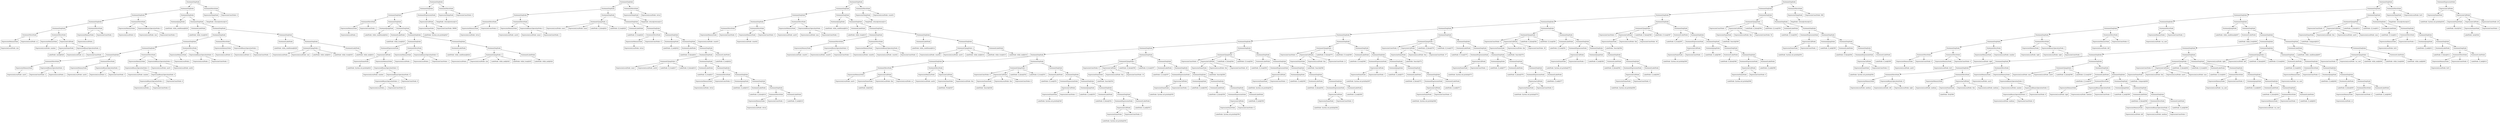 digraph BinarySearch {
"0x6030000c37c0" [label="StatementSeqNode" shape=box]
"0x6030000c3730" [label="StatementSeqNode" shape=box]
"0x6030000c3100" [label="StatementSeqNode" shape=box]
"0x6030000c3040" [label="StatementSeqNode" shape=box]
"0x6030000c2fe0" [label="StatementSeqNode" shape=box]
"0x6030000c2f50" [label="StatementMoveNode" shape=box]
"0x602000047bf0" [label="ExpressionMemoryNode" shape=box]
"0x6040000a2910" [label="ExpressionLocalNode: size" shape=box]
"0x602000047bf0" -> "0x6040000a2910"
"0x6030000c2f50" -> "0x602000047bf0"
"0x6040000a28d0" [label="ExpressionLocalNode: sz" shape=box]
"0x6030000c2f50" -> "0x6040000a28d0"
"0x6030000c2fe0" -> "0x6030000c2f50"
"0x6030000c2fb0" [label="StatementMoveNode" shape=box]
"0x602000047cf0" [label="ExpressionMemoryNode" shape=box]
"0x6040000a2a10" [label="ExpressionLocalNode: number" shape=box]
"0x602000047cf0" -> "0x6040000a2a10"
"0x6030000c2fb0" -> "0x602000047cf0"
"0x6040000a2990" [label="ExpressionCallNode" shape=box]
"0x602000047c30" [label="ExpressionNameNode" shape=box]
"0x6040000a2950" [label="LabelNode: new[]@628" shape=box]
"0x602000047c30" -> "0x6040000a2950"
"0x6040000a2990" -> "0x602000047c30"
"0x6030000c2f80" [label="ExpressionBinaryOperationNode: 2" shape=box]
"0x6040000a29d0" [label="ExpressionLocalNode: sz" shape=box]
"0x6030000c2f80" -> "0x6040000a29d0"
"0x602000047c70" [label="ExpressionConstNode: 1" shape=box]
"0x6030000c2f80" -> "0x602000047c70"
"0x6040000a2990" -> "0x6030000c2f80"
"0x6030000c2fb0" -> "0x6040000a2990"
"0x6030000c2fe0" -> "0x6030000c2fb0"
"0x6030000c3040" -> "0x6030000c2fe0"
"0x6030000c3010" [label="StatementMoveNode" shape=box]
"0x602000047db0" [label="ExpressionMemoryNode" shape=box]
"0x6040000a2a50" [label="ExpressionLocalNode: j" shape=box]
"0x602000047db0" -> "0x6040000a2a50"
"0x6030000c3010" -> "0x602000047db0"
"0x602000047d70" [label="ExpressionConstNode: 1" shape=box]
"0x6030000c3010" -> "0x602000047d70"
"0x6030000c3040" -> "0x6030000c3010"
"0x6030000c3100" -> "0x6030000c3040"
"0x6030000c30d0" [label="StatementMoveNode" shape=box]
"0x602000047e90" [label="ExpressionMemoryNode" shape=box]
"0x6040000a2ad0" [label="ExpressionLocalNode: k" shape=box]
"0x602000047e90" -> "0x6040000a2ad0"
"0x6030000c30d0" -> "0x602000047e90"
"0x6030000c30a0" [label="ExpressionBinaryOperationNode: 0" shape=box]
"0x6040000a2a90" [label="ExpressionLocalNode: size" shape=box]
"0x6030000c30a0" -> "0x6040000a2a90"
"0x602000047e50" [label="ExpressionConstNode: 1" shape=box]
"0x6030000c30a0" -> "0x602000047e50"
"0x6030000c30d0" -> "0x6030000c30a0"
"0x6030000c3100" -> "0x6030000c30d0"
"0x6030000c3730" -> "0x6030000c3100"
"0x6030000c3640" [label="StatementSeqNode" shape=box]
"0x6020000483f0" [label="StatementJumpNode" shape=box]
"0x6040000a2e90" [label="LabelNode: while_conditional@629" shape=box]
"0x6020000483f0" -> "0x6040000a2e90"
"0x6030000c3640" -> "0x6020000483f0"
"0x6030000c3670" [label="StatementSeqNode" shape=box]
"0x6020000483b0" [label="StatementLabelNode" shape=box]
"0x6040000a2fd0" [label="LabelNode: while_true@630" shape=box]
"0x6020000483b0" -> "0x6040000a2fd0"
"0x6030000c3670" -> "0x6020000483b0"
"0x6030000c36a0" [label="StatementSeqNode" shape=box]
"0x6030000c34f0" [label="StatementSeqNode" shape=box]
"0x6030000c3520" [label="StatementSeqNode" shape=box]
"0x6030000c3550" [label="StatementSeqNode" shape=box]
"0x6030000c3580" [label="StatementSeqNode" shape=box]
"0x6030000c31c0" [label="StatementMoveNode" shape=box]
"0x602000047fb0" [label="ExpressionMemoryNode" shape=box]
"0x6040000a2bd0" [label="ExpressionLocalNode: aux01" shape=box]
"0x602000047fb0" -> "0x6040000a2bd0"
"0x6030000c31c0" -> "0x602000047fb0"
"0x6030000c3190" [label="ExpressionBinaryOperationNode: 2" shape=box]
"0x602000047f50" [label="ExpressionConstNode: 2" shape=box]
"0x6030000c3190" -> "0x602000047f50"
"0x6040000a2b90" [label="ExpressionLocalNode: j" shape=box]
"0x6030000c3190" -> "0x6040000a2b90"
"0x6030000c31c0" -> "0x6030000c3190"
"0x6030000c3580" -> "0x6030000c31c0"
"0x6030000c3250" [label="StatementMoveNode" shape=box]
"0x602000048090" [label="ExpressionMemoryNode" shape=box]
"0x6040000a2c50" [label="ExpressionLocalNode: aux02" shape=box]
"0x602000048090" -> "0x6040000a2c50"
"0x6030000c3250" -> "0x602000048090"
"0x6030000c3220" [label="ExpressionBinaryOperationNode: 1" shape=box]
"0x6040000a2c10" [label="ExpressionLocalNode: k" shape=box]
"0x6030000c3220" -> "0x6040000a2c10"
"0x602000048050" [label="ExpressionConstNode: 3" shape=box]
"0x6030000c3220" -> "0x602000048050"
"0x6030000c3250" -> "0x6030000c3220"
"0x6030000c3580" -> "0x6030000c3250"
"0x6030000c3550" -> "0x6030000c3580"
"0x6030000c3370" [label="StatementMoveNode" shape=box]
"0x6020000481b0" [label="ExpressionMemoryNode" shape=box]
"0x6030000c3310" [label="ExpressionBinaryOperationNode: 0" shape=box]
"0x6040000a2d10" [label="ExpressionLocalNode: number" shape=box]
"0x6030000c3310" -> "0x6040000a2d10"
"0x6030000c32e0" [label="ExpressionBinaryOperationNode: 0" shape=box]
"0x6030000c32b0" [label="ExpressionBinaryOperationNode: 2" shape=box]
"0x6040000a2d50" [label="ExpressionLocalNode: j" shape=box]
"0x6030000c32b0" -> "0x6040000a2d50"
"0x602000048190" [label="ExpressionConstNode: 8" shape=box]
"0x6030000c32b0" -> "0x602000048190"
"0x6030000c32e0" -> "0x6030000c32b0"
"0x602000048170" [label="ExpressionConstNode: 8" shape=box]
"0x6030000c32e0" -> "0x602000048170"
"0x6030000c3310" -> "0x6030000c32e0"
"0x6020000481b0" -> "0x6030000c3310"
"0x6030000c3370" -> "0x6020000481b0"
"0x6030000c3340" [label="ExpressionBinaryOperationNode: 0" shape=box]
"0x6040000a2c90" [label="ExpressionLocalNode: aux01" shape=box]
"0x6030000c3340" -> "0x6040000a2c90"
"0x6040000a2cd0" [label="ExpressionLocalNode: aux02" shape=box]
"0x6030000c3340" -> "0x6040000a2cd0"
"0x6030000c3370" -> "0x6030000c3340"
"0x6030000c3550" -> "0x6030000c3370"
"0x6030000c3520" -> "0x6030000c3550"
"0x6030000c3430" [label="StatementMoveNode" shape=box]
"0x602000048270" [label="ExpressionMemoryNode" shape=box]
"0x6040000a2dd0" [label="ExpressionLocalNode: j" shape=box]
"0x602000048270" -> "0x6040000a2dd0"
"0x6030000c3430" -> "0x602000048270"
"0x6030000c3400" [label="ExpressionBinaryOperationNode: 0" shape=box]
"0x6040000a2d90" [label="ExpressionLocalNode: j" shape=box]
"0x6030000c3400" -> "0x6040000a2d90"
"0x602000048230" [label="ExpressionConstNode: 1" shape=box]
"0x6030000c3400" -> "0x602000048230"
"0x6030000c3430" -> "0x6030000c3400"
"0x6030000c3520" -> "0x6030000c3430"
"0x6030000c34f0" -> "0x6030000c3520"
"0x6030000c34c0" [label="StatementMoveNode" shape=box]
"0x602000048330" [label="ExpressionMemoryNode" shape=box]
"0x6040000a2e50" [label="ExpressionLocalNode: k" shape=box]
"0x602000048330" -> "0x6040000a2e50"
"0x6030000c34c0" -> "0x602000048330"
"0x6030000c3490" [label="ExpressionBinaryOperationNode: 1" shape=box]
"0x6040000a2e10" [label="ExpressionLocalNode: k" shape=box]
"0x6030000c3490" -> "0x6040000a2e10"
"0x6020000482f0" [label="ExpressionConstNode: 1" shape=box]
"0x6030000c3490" -> "0x6020000482f0"
"0x6030000c34c0" -> "0x6030000c3490"
"0x6030000c34f0" -> "0x6030000c34c0"
"0x6030000c36a0" -> "0x6030000c34f0"
"0x6030000c36d0" [label="StatementSeqNode" shape=box]
"0x602000048390" [label="StatementLabelNode" shape=box]
"0x6040000a2f90" [label="LabelNode: while_conditional@629" shape=box]
"0x602000048390" -> "0x6040000a2f90"
"0x6030000c36d0" -> "0x602000048390"
"0x6030000c3700" [label="StatementSeqNode" shape=box]
"0x6040000a3050" [label="StatementCJumpNode: 2" shape=box]
"0x6040000a2b10" [label="ExpressionLocalNode: j" shape=box]
"0x6040000a3050" -> "0x6040000a2b10"
"0x6040000a2b50" [label="ExpressionLocalNode: size" shape=box]
"0x6040000a3050" -> "0x6040000a2b50"
"0x6040000a2f50" [label="LabelNode: while_end@631" shape=box]
"0x6040000a3050" -> "0x6040000a2f50"
"0x6040000a2f10" [label="LabelNode: while_true@630" shape=box]
"0x6040000a3050" -> "0x6040000a2f10"
"0x6030000c3700" -> "0x6040000a3050"
"0x6020000483d0" [label="StatementLabelNode" shape=box]
"0x6040000a3010" [label="LabelNode: while_end@631" shape=box]
"0x6020000483d0" -> "0x6040000a3010"
"0x6030000c3700" -> "0x6020000483d0"
"0x6030000c36d0" -> "0x6030000c3700"
"0x6030000c36a0" -> "0x6030000c36d0"
"0x6030000c3670" -> "0x6030000c36a0"
"0x6030000c3640" -> "0x6030000c3670"
"0x6030000c3730" -> "0x6030000c3640"
"0x6030000c37c0" -> "0x6030000c3730"
"0x6030000c3790" [label="StatementMoveNode" shape=box]
"0x602000048490" [label="ExpressionTempNode" shape=box]
"0x6040000a3090" [label="TempNode: return@return@10" shape=box]
"0x602000048490" -> "0x6040000a3090"
"0x6030000c3790" -> "0x602000048490"
"0x602000048470" [label="ExpressionConstNode: 0" shape=box]
"0x6030000c3790" -> "0x602000048470"
"0x6030000c37c0" -> "0x6030000c3790"
"0x6030000c2f20" [label="StatementSeqNode" shape=box]
"0x6030000c2e90" [label="StatementSeqNode" shape=box]
"0x6030000c2e00" [label="StatementSeqNode" shape=box]
"0x6030000c2a70" [label="StatementMoveNode" shape=box]
"0x602000047690" [label="ExpressionMemoryNode" shape=box]
"0x6040000a2350" [label="ExpressionLocalNode: j" shape=box]
"0x602000047690" -> "0x6040000a2350"
"0x6030000c2a70" -> "0x602000047690"
"0x602000047650" [label="ExpressionConstNode: 1" shape=box]
"0x6030000c2a70" -> "0x602000047650"
"0x6030000c2e00" -> "0x6030000c2a70"
"0x6030000c2d10" [label="StatementSeqNode" shape=box]
"0x6020000479d0" [label="StatementJumpNode" shape=box]
"0x6040000a25d0" [label="LabelNode: while_conditional@624" shape=box]
"0x6020000479d0" -> "0x6040000a25d0"
"0x6030000c2d10" -> "0x6020000479d0"
"0x6030000c2d40" [label="StatementSeqNode" shape=box]
"0x602000047990" [label="StatementLabelNode" shape=box]
"0x6040000a2710" [label="LabelNode: while_true@625" shape=box]
"0x602000047990" -> "0x6040000a2710"
"0x6030000c2d40" -> "0x602000047990"
"0x6030000c2d70" [label="StatementSeqNode" shape=box]
"0x6030000c2c50" [label="StatementSeqNode" shape=box]
"0x602000047810" [label="StatementExpressionNode" shape=box]
"0x6040000a2510" [label="ExpressionCallNode" shape=box]
"0x6020000477d0" [label="ExpressionNameNode" shape=box]
"0x6040000a2490" [label="LabelNode: System.out.println@623" shape=box]
"0x6020000477d0" -> "0x6040000a2490"
"0x6040000a2510" -> "0x6020000477d0"
"0x6020000477b0" [label="ExpressionMemoryNode" shape=box]
"0x6030000c2b30" [label="ExpressionBinaryOperationNode: 0" shape=box]
"0x6040000a2410" [label="ExpressionLocalNode: number" shape=box]
"0x6030000c2b30" -> "0x6040000a2410"
"0x6030000c2b00" [label="ExpressionBinaryOperationNode: 0" shape=box]
"0x6030000c2ad0" [label="ExpressionBinaryOperationNode: 2" shape=box]
"0x6040000a2450" [label="ExpressionLocalNode: j" shape=box]
"0x6030000c2ad0" -> "0x6040000a2450"
"0x602000047770" [label="ExpressionConstNode: 8" shape=box]
"0x6030000c2ad0" -> "0x602000047770"
"0x6030000c2b00" -> "0x6030000c2ad0"
"0x602000047750" [label="ExpressionConstNode: 8" shape=box]
"0x6030000c2b00" -> "0x602000047750"
"0x6030000c2b30" -> "0x6030000c2b00"
"0x6020000477b0" -> "0x6030000c2b30"
"0x6040000a2510" -> "0x6020000477b0"
"0x602000047810" -> "0x6040000a2510"
"0x6030000c2c50" -> "0x602000047810"
"0x6030000c2c20" [label="StatementMoveNode" shape=box]
"0x6020000478f0" [label="ExpressionMemoryNode" shape=box]
"0x6040000a2590" [label="ExpressionLocalNode: j" shape=box]
"0x6020000478f0" -> "0x6040000a2590"
"0x6030000c2c20" -> "0x6020000478f0"
"0x6030000c2bf0" [label="ExpressionBinaryOperationNode: 0" shape=box]
"0x6040000a2550" [label="ExpressionLocalNode: j" shape=box]
"0x6030000c2bf0" -> "0x6040000a2550"
"0x6020000478b0" [label="ExpressionConstNode: 1" shape=box]
"0x6030000c2bf0" -> "0x6020000478b0"
"0x6030000c2c20" -> "0x6030000c2bf0"
"0x6030000c2c50" -> "0x6030000c2c20"
"0x6030000c2d70" -> "0x6030000c2c50"
"0x6030000c2da0" [label="StatementSeqNode" shape=box]
"0x602000047970" [label="StatementLabelNode" shape=box]
"0x6040000a26d0" [label="LabelNode: while_conditional@624" shape=box]
"0x602000047970" -> "0x6040000a26d0"
"0x6030000c2da0" -> "0x602000047970"
"0x6030000c2dd0" [label="StatementSeqNode" shape=box]
"0x6040000a2790" [label="StatementCJumpNode: 2" shape=box]
"0x6040000a2390" [label="ExpressionLocalNode: j" shape=box]
"0x6040000a2790" -> "0x6040000a2390"
"0x6040000a23d0" [label="ExpressionLocalNode: size" shape=box]
"0x6040000a2790" -> "0x6040000a23d0"
"0x6040000a2690" [label="LabelNode: while_end@626" shape=box]
"0x6040000a2790" -> "0x6040000a2690"
"0x6040000a2650" [label="LabelNode: while_true@625" shape=box]
"0x6040000a2790" -> "0x6040000a2650"
"0x6030000c2dd0" -> "0x6040000a2790"
"0x6020000479b0" [label="StatementLabelNode" shape=box]
"0x6040000a2750" [label="LabelNode: while_end@626" shape=box]
"0x6020000479b0" -> "0x6040000a2750"
"0x6030000c2dd0" -> "0x6020000479b0"
"0x6030000c2da0" -> "0x6030000c2dd0"
"0x6030000c2d70" -> "0x6030000c2da0"
"0x6030000c2d40" -> "0x6030000c2d70"
"0x6030000c2d10" -> "0x6030000c2d40"
"0x6030000c2e00" -> "0x6030000c2d10"
"0x6030000c2e90" -> "0x6030000c2e00"
"0x602000047ab0" [label="StatementExpressionNode" shape=box]
"0x6040000a2850" [label="ExpressionCallNode" shape=box]
"0x602000047a70" [label="ExpressionNameNode" shape=box]
"0x6040000a27d0" [label="LabelNode: System.out.println@627" shape=box]
"0x602000047a70" -> "0x6040000a27d0"
"0x6040000a2850" -> "0x602000047a70"
"0x602000047a50" [label="ExpressionConstNode: 99999" shape=box]
"0x6040000a2850" -> "0x602000047a50"
"0x602000047ab0" -> "0x6040000a2850"
"0x6030000c2e90" -> "0x602000047ab0"
"0x6030000c2f20" -> "0x6030000c2e90"
"0x6030000c2ef0" [label="StatementMoveNode" shape=box]
"0x602000047b50" [label="ExpressionTempNode" shape=box]
"0x6040000a2890" [label="TempNode: return@return@10" shape=box]
"0x602000047b50" -> "0x6040000a2890"
"0x6030000c2ef0" -> "0x602000047b50"
"0x602000047b30" [label="ExpressionConstNode: 0" shape=box]
"0x6030000c2ef0" -> "0x602000047b30"
"0x6030000c2f20" -> "0x6030000c2ef0"
"0x6030000c2a10" [label="StatementSeqNode" shape=box]
"0x6030000c2980" [label="StatementSeqNode" shape=box]
"0x6030000c25c0" [label="StatementSeqNode" shape=box]
"0x6030000c2500" [label="StatementMoveNode" shape=box]
"0x6020000470d0" [label="ExpressionMemoryNode" shape=box]
"0x6040000a1cd0" [label="ExpressionLocalNode: retval" shape=box]
"0x6020000470d0" -> "0x6040000a1cd0"
"0x6030000c2500" -> "0x6020000470d0"
"0x602000047090" [label="ExpressionConstNode: 0" shape=box]
"0x6030000c2500" -> "0x602000047090"
"0x6030000c25c0" -> "0x6030000c2500"
"0x6030000c2590" [label="StatementMoveNode" shape=box]
"0x602000047190" [label="ExpressionMemoryNode" shape=box]
"0x6040000a1d50" [label="ExpressionLocalNode: aux02" shape=box]
"0x602000047190" -> "0x6040000a1d50"
"0x6030000c2590" -> "0x602000047190"
"0x6030000c2560" [label="ExpressionBinaryOperationNode: 0" shape=box]
"0x6040000a1d10" [label="ExpressionLocalNode: num2" shape=box]
"0x6030000c2560" -> "0x6040000a1d10"
"0x602000047150" [label="ExpressionConstNode: 1" shape=box]
"0x6030000c2560" -> "0x602000047150"
"0x6030000c2590" -> "0x6030000c2560"
"0x6030000c25c0" -> "0x6030000c2590"
"0x6030000c2980" -> "0x6030000c25c0"
"0x6030000c2860" [label="StatementSeqNode" shape=box]
"0x6040000a2290" [label="StatementCJumpNode: 2" shape=box]
"0x6040000a1d90" [label="ExpressionLocalNode: num1" shape=box]
"0x6040000a2290" -> "0x6040000a1d90"
"0x6040000a1dd0" [label="ExpressionLocalNode: num2" shape=box]
"0x6040000a2290" -> "0x6040000a1dd0"
"0x6040000a2150" [label="LabelNode: if_false@621" shape=box]
"0x6040000a2290" -> "0x6040000a2150"
"0x6040000a2110" [label="LabelNode: if_true@620" shape=box]
"0x6040000a2290" -> "0x6040000a2110"
"0x6030000c2860" -> "0x6040000a2290"
"0x6030000c2890" [label="StatementSeqNode" shape=box]
"0x6020000474f0" [label="StatementLabelNode" shape=box]
"0x6040000a21d0" [label="LabelNode: if_true@620" shape=box]
"0x6020000474f0" -> "0x6040000a21d0"
"0x6030000c2890" -> "0x6020000474f0"
"0x6030000c28c0" [label="StatementSeqNode" shape=box]
"0x6030000c2620" [label="StatementMoveNode" shape=box]
"0x602000047290" [label="ExpressionMemoryNode" shape=box]
"0x6040000a1e10" [label="ExpressionLocalNode: retval" shape=box]
"0x602000047290" -> "0x6040000a1e10"
"0x6030000c2620" -> "0x602000047290"
"0x602000047250" [label="ExpressionConstNode: 0" shape=box]
"0x6030000c2620" -> "0x602000047250"
"0x6030000c28c0" -> "0x6030000c2620"
"0x6030000c28f0" [label="StatementSeqNode" shape=box]
"0x602000047550" [label="StatementJumpNode" shape=box]
"0x6040000a2190" [label="LabelNode: if_end@622" shape=box]
"0x602000047550" -> "0x6040000a2190"
"0x6030000c28f0" -> "0x602000047550"
"0x6030000c2920" [label="StatementSeqNode" shape=box]
"0x602000047510" [label="StatementLabelNode" shape=box]
"0x6040000a2210" [label="LabelNode: if_false@621" shape=box]
"0x602000047510" -> "0x6040000a2210"
"0x6030000c2920" -> "0x602000047510"
"0x6030000c2950" [label="StatementSeqNode" shape=box]
"0x6030000c2740" [label="StatementSeqNode" shape=box]
"0x6040000a20d0" [label="StatementCJumpNode: 2" shape=box]
"0x6040000a1e50" [label="ExpressionLocalNode: num1" shape=box]
"0x6040000a20d0" -> "0x6040000a1e50"
"0x6040000a1e90" [label="ExpressionLocalNode: aux02" shape=box]
"0x6040000a20d0" -> "0x6040000a1e90"
"0x6040000a1f50" [label="LabelNode: if_true@617" shape=box]
"0x6040000a20d0" -> "0x6040000a1f50"
"0x6040000a1f90" [label="LabelNode: if_false@618" shape=box]
"0x6040000a20d0" -> "0x6040000a1f90"
"0x6030000c2740" -> "0x6040000a20d0"
"0x6030000c2770" [label="StatementSeqNode" shape=box]
"0x602000047450" [label="StatementLabelNode" shape=box]
"0x6040000a2010" [label="LabelNode: if_true@617" shape=box]
"0x602000047450" -> "0x6040000a2010"
"0x6030000c2770" -> "0x602000047450"
"0x6030000c27a0" [label="StatementSeqNode" shape=box]
"0x6030000c26e0" [label="StatementMoveNode" shape=box]
"0x602000047370" [label="ExpressionMemoryNode" shape=box]
"0x6040000a1ed0" [label="ExpressionLocalNode: retval" shape=box]
"0x602000047370" -> "0x6040000a1ed0"
"0x6030000c26e0" -> "0x602000047370"
"0x602000047330" [label="ExpressionConstNode: 0" shape=box]
"0x6030000c26e0" -> "0x602000047330"
"0x6030000c27a0" -> "0x6030000c26e0"
"0x6030000c27d0" [label="StatementSeqNode" shape=box]
"0x6020000474b0" [label="StatementJumpNode" shape=box]
"0x6040000a1fd0" [label="LabelNode: if_end@619" shape=box]
"0x6020000474b0" -> "0x6040000a1fd0"
"0x6030000c27d0" -> "0x6020000474b0"
"0x6030000c2800" [label="StatementSeqNode" shape=box]
"0x602000047470" [label="StatementLabelNode" shape=box]
"0x6040000a2050" [label="LabelNode: if_false@618" shape=box]
"0x602000047470" -> "0x6040000a2050"
"0x6030000c2800" -> "0x602000047470"
"0x6030000c2830" [label="StatementSeqNode" shape=box]
"0x6030000c2710" [label="StatementMoveNode" shape=box]
"0x602000047410" [label="ExpressionMemoryNode" shape=box]
"0x6040000a1f10" [label="ExpressionLocalNode: retval" shape=box]
"0x602000047410" -> "0x6040000a1f10"
"0x6030000c2710" -> "0x602000047410"
"0x6020000473d0" [label="ExpressionConstNode: 1" shape=box]
"0x6030000c2710" -> "0x6020000473d0"
"0x6030000c2830" -> "0x6030000c2710"
"0x602000047490" [label="StatementLabelNode" shape=box]
"0x6040000a2090" [label="LabelNode: if_end@619" shape=box]
"0x602000047490" -> "0x6040000a2090"
"0x6030000c2830" -> "0x602000047490"
"0x6030000c2800" -> "0x6030000c2830"
"0x6030000c27d0" -> "0x6030000c2800"
"0x6030000c27a0" -> "0x6030000c27d0"
"0x6030000c2770" -> "0x6030000c27a0"
"0x6030000c2740" -> "0x6030000c2770"
"0x6030000c2950" -> "0x6030000c2740"
"0x602000047530" [label="StatementLabelNode" shape=box]
"0x6040000a2250" [label="LabelNode: if_end@622" shape=box]
"0x602000047530" -> "0x6040000a2250"
"0x6030000c2950" -> "0x602000047530"
"0x6030000c2920" -> "0x6030000c2950"
"0x6030000c28f0" -> "0x6030000c2920"
"0x6030000c28c0" -> "0x6030000c28f0"
"0x6030000c2890" -> "0x6030000c28c0"
"0x6030000c2860" -> "0x6030000c2890"
"0x6030000c2980" -> "0x6030000c2860"
"0x6030000c2a10" -> "0x6030000c2980"
"0x6030000c29e0" [label="StatementMoveNode" shape=box]
"0x6020000475d0" [label="ExpressionTempNode" shape=box]
"0x6040000a2310" [label="TempNode: return@return@10" shape=box]
"0x6020000475d0" -> "0x6040000a2310"
"0x6030000c29e0" -> "0x6020000475d0"
"0x6040000a22d0" [label="ExpressionLocalNode: retval" shape=box]
"0x6030000c29e0" -> "0x6040000a22d0"
"0x6030000c2a10" -> "0x6030000c29e0"
"0x6030000c24a0" [label="StatementSeqNode" shape=box]
"0x6030000c2410" [label="StatementSeqNode" shape=box]
"0x6030000c20e0" [label="StatementSeqNode" shape=box]
"0x6030000c2020" [label="StatementSeqNode" shape=box]
"0x6030000c1fc0" [label="StatementMoveNode" shape=box]
"0x602000046b30" [label="ExpressionMemoryNode" shape=box]
"0x6040000a17d0" [label="ExpressionLocalNode: count01" shape=box]
"0x602000046b30" -> "0x6040000a17d0"
"0x6030000c1fc0" -> "0x602000046b30"
"0x602000046af0" [label="ExpressionConstNode: 0" shape=box]
"0x6030000c1fc0" -> "0x602000046af0"
"0x6030000c2020" -> "0x6030000c1fc0"
"0x6030000c1ff0" [label="StatementMoveNode" shape=box]
"0x602000046bd0" [label="ExpressionMemoryNode" shape=box]
"0x6040000a1810" [label="ExpressionLocalNode: count02" shape=box]
"0x602000046bd0" -> "0x6040000a1810"
"0x6030000c1ff0" -> "0x602000046bd0"
"0x602000046b90" [label="ExpressionConstNode: 0" shape=box]
"0x6030000c1ff0" -> "0x602000046b90"
"0x6030000c2020" -> "0x6030000c1ff0"
"0x6030000c20e0" -> "0x6030000c2020"
"0x6030000c20b0" [label="StatementMoveNode" shape=box]
"0x602000046cb0" [label="ExpressionMemoryNode" shape=box]
"0x6040000a1890" [label="ExpressionLocalNode: aux03" shape=box]
"0x602000046cb0" -> "0x6040000a1890"
"0x6030000c20b0" -> "0x602000046cb0"
"0x6030000c2080" [label="ExpressionBinaryOperationNode: 1" shape=box]
"0x6040000a1850" [label="ExpressionLocalNode: num" shape=box]
"0x6030000c2080" -> "0x6040000a1850"
"0x602000046c70" [label="ExpressionConstNode: 1" shape=box]
"0x6030000c2080" -> "0x602000046c70"
"0x6030000c20b0" -> "0x6030000c2080"
"0x6030000c20e0" -> "0x6030000c20b0"
"0x6030000c2410" -> "0x6030000c20e0"
"0x6030000c2320" [label="StatementSeqNode" shape=box]
"0x602000046f90" [label="StatementJumpNode" shape=box]
"0x6040000a1a50" [label="LabelNode: while_conditional@614" shape=box]
"0x602000046f90" -> "0x6040000a1a50"
"0x6030000c2320" -> "0x602000046f90"
"0x6030000c2350" [label="StatementSeqNode" shape=box]
"0x602000046f50" [label="StatementLabelNode" shape=box]
"0x6040000a1b90" [label="LabelNode: while_true@615" shape=box]
"0x602000046f50" -> "0x6040000a1b90"
"0x6030000c2350" -> "0x602000046f50"
"0x6030000c2380" [label="StatementSeqNode" shape=box]
"0x6030000c2260" [label="StatementSeqNode" shape=box]
"0x6030000c21a0" [label="StatementMoveNode" shape=box]
"0x602000046dd0" [label="ExpressionMemoryNode" shape=box]
"0x6040000a1990" [label="ExpressionLocalNode: count01" shape=box]
"0x602000046dd0" -> "0x6040000a1990"
"0x6030000c21a0" -> "0x602000046dd0"
"0x6030000c2170" [label="ExpressionBinaryOperationNode: 0" shape=box]
"0x6040000a1950" [label="ExpressionLocalNode: count01" shape=box]
"0x6030000c2170" -> "0x6040000a1950"
"0x602000046d90" [label="ExpressionConstNode: 1" shape=box]
"0x6030000c2170" -> "0x602000046d90"
"0x6030000c21a0" -> "0x6030000c2170"
"0x6030000c2260" -> "0x6030000c21a0"
"0x6030000c2230" [label="StatementMoveNode" shape=box]
"0x602000046eb0" [label="ExpressionMemoryNode" shape=box]
"0x6040000a1a10" [label="ExpressionLocalNode: count02" shape=box]
"0x602000046eb0" -> "0x6040000a1a10"
"0x6030000c2230" -> "0x602000046eb0"
"0x6030000c2200" [label="ExpressionBinaryOperationNode: 0" shape=box]
"0x6040000a19d0" [label="ExpressionLocalNode: count02" shape=box]
"0x6030000c2200" -> "0x6040000a19d0"
"0x602000046e70" [label="ExpressionConstNode: 2" shape=box]
"0x6030000c2200" -> "0x602000046e70"
"0x6030000c2230" -> "0x6030000c2200"
"0x6030000c2260" -> "0x6030000c2230"
"0x6030000c2380" -> "0x6030000c2260"
"0x6030000c23b0" [label="StatementSeqNode" shape=box]
"0x602000046f30" [label="StatementLabelNode" shape=box]
"0x6040000a1b50" [label="LabelNode: while_conditional@614" shape=box]
"0x602000046f30" -> "0x6040000a1b50"
"0x6030000c23b0" -> "0x602000046f30"
"0x6030000c23e0" [label="StatementSeqNode" shape=box]
"0x6040000a1c10" [label="StatementCJumpNode: 2" shape=box]
"0x6040000a18d0" [label="ExpressionLocalNode: count02" shape=box]
"0x6040000a1c10" -> "0x6040000a18d0"
"0x6040000a1910" [label="ExpressionLocalNode: aux03" shape=box]
"0x6040000a1c10" -> "0x6040000a1910"
"0x6040000a1b10" [label="LabelNode: while_end@616" shape=box]
"0x6040000a1c10" -> "0x6040000a1b10"
"0x6040000a1ad0" [label="LabelNode: while_true@615" shape=box]
"0x6040000a1c10" -> "0x6040000a1ad0"
"0x6030000c23e0" -> "0x6040000a1c10"
"0x602000046f70" [label="StatementLabelNode" shape=box]
"0x6040000a1bd0" [label="LabelNode: while_end@616" shape=box]
"0x602000046f70" -> "0x6040000a1bd0"
"0x6030000c23e0" -> "0x602000046f70"
"0x6030000c23b0" -> "0x6030000c23e0"
"0x6030000c2380" -> "0x6030000c23b0"
"0x6030000c2350" -> "0x6030000c2380"
"0x6030000c2320" -> "0x6030000c2350"
"0x6030000c2410" -> "0x6030000c2320"
"0x6030000c24a0" -> "0x6030000c2410"
"0x6030000c2470" [label="StatementMoveNode" shape=box]
"0x602000047010" [label="ExpressionTempNode" shape=box]
"0x6040000a1c90" [label="TempNode: return@return@10" shape=box]
"0x602000047010" -> "0x6040000a1c90"
"0x6030000c2470" -> "0x602000047010"
"0x6040000a1c50" [label="ExpressionLocalNode: count01" shape=box]
"0x6030000c2470" -> "0x6040000a1c50"
"0x6030000c24a0" -> "0x6030000c2470"
"0x6030000c0fd0" [label="StatementSeqNode" shape=box]
"0x6030000c0f40" [label="StatementSeqNode" shape=box]
"0x6030000c0d30" [label="StatementSeqNode" shape=box]
"0x6030000c0b20" [label="StatementSeqNode" shape=box]
"0x6030000c0910" [label="StatementSeqNode" shape=box]
"0x6030000c0700" [label="StatementSeqNode" shape=box]
"0x6030000c04f0" [label="StatementSeqNode" shape=box]
"0x6030000c02e0" [label="StatementSeqNode" shape=box]
"0x6030000c00d0" [label="StatementSeqNode" shape=box]
"0x60300009feb0" [label="StatementSeqNode" shape=box]
"0x60300009fe50" [label="StatementMoveNode" shape=box]
"0x602000043b70" [label="ExpressionMemoryNode" shape=box]
"0x60400009e1d0" [label="ExpressionLocalNode: aux01" shape=box]
"0x602000043b70" -> "0x60400009e1d0"
"0x60300009fe50" -> "0x602000043b70"
"0x60400009e110" [label="ExpressionCallNode" shape=box]
"0x602000043a90" [label="ExpressionNameNode" shape=box]
"0x60400009e0d0" [label="LabelNode: Init@546" shape=box]
"0x602000043a90" -> "0x60400009e0d0"
"0x60400009e110" -> "0x602000043a90"
"0x60400009e150" [label="ExpressionLocalNode: this" shape=box]
"0x60400009e110" -> "0x60400009e150"
"0x60400009e190" [label="ExpressionLocalNode: sz" shape=box]
"0x60400009e110" -> "0x60400009e190"
"0x60300009fe50" -> "0x60400009e110"
"0x60300009feb0" -> "0x60300009fe50"
"0x60300009fe80" [label="StatementMoveNode" shape=box]
"0x602000043c50" [label="ExpressionMemoryNode" shape=box]
"0x60400009e2d0" [label="ExpressionLocalNode: aux02" shape=box]
"0x602000043c50" -> "0x60400009e2d0"
"0x60300009fe80" -> "0x602000043c50"
"0x60400009e250" [label="ExpressionCallNode" shape=box]
"0x602000043bb0" [label="ExpressionNameNode" shape=box]
"0x60400009e210" [label="LabelNode: Print@547" shape=box]
"0x602000043bb0" -> "0x60400009e210"
"0x60400009e250" -> "0x602000043bb0"
"0x60400009e290" [label="ExpressionLocalNode: this" shape=box]
"0x60400009e250" -> "0x60400009e290"
"0x60300009fe80" -> "0x60400009e250"
"0x60300009feb0" -> "0x60300009fe80"
"0x6030000c00d0" -> "0x60300009feb0"
"0x60300009ffa0" [label="StatementSeqNode" shape=box]
"0x60400009e6d0" [label="StatementCJumpNode: 1" shape=box]
"0x602000043f90" [label="ExpressionConstNode: 0" shape=box]
"0x60400009e6d0" -> "0x602000043f90"
"0x60400009e350" [label="ExpressionCallNode" shape=box]
"0x602000043cb0" [label="ExpressionNameNode" shape=box]
"0x60400009e310" [label="LabelNode: Search@548" shape=box]
"0x602000043cb0" -> "0x60400009e310"
"0x60400009e350" -> "0x602000043cb0"
"0x60400009e390" [label="ExpressionLocalNode: this" shape=box]
"0x60400009e350" -> "0x60400009e390"
"0x602000043d30" [label="ExpressionConstNode: 8" shape=box]
"0x60400009e350" -> "0x602000043d30"
"0x60400009e6d0" -> "0x60400009e350"
"0x60400009e590" [label="LabelNode: if_false@552" shape=box]
"0x60400009e6d0" -> "0x60400009e590"
"0x60400009e550" [label="LabelNode: if_true@551" shape=box]
"0x60400009e6d0" -> "0x60400009e550"
"0x60300009ffa0" -> "0x60400009e6d0"
"0x60300009ffd0" [label="StatementSeqNode" shape=box]
"0x602000043f10" [label="StatementLabelNode" shape=box]
"0x60400009e610" [label="LabelNode: if_true@551" shape=box]
"0x602000043f10" -> "0x60400009e610"
"0x60300009ffd0" -> "0x602000043f10"
"0x6030000c0010" [label="StatementSeqNode" shape=box]
"0x602000043e10" [label="StatementExpressionNode" shape=box]
"0x60400009e450" [label="ExpressionCallNode" shape=box]
"0x602000043dd0" [label="ExpressionNameNode" shape=box]
"0x60400009e3d0" [label="LabelNode: System.out.println@549" shape=box]
"0x602000043dd0" -> "0x60400009e3d0"
"0x60400009e450" -> "0x602000043dd0"
"0x602000043db0" [label="ExpressionConstNode: 1" shape=box]
"0x60400009e450" -> "0x602000043db0"
"0x602000043e10" -> "0x60400009e450"
"0x6030000c0010" -> "0x602000043e10"
"0x6030000c0040" [label="StatementSeqNode" shape=box]
"0x602000043f70" [label="StatementJumpNode" shape=box]
"0x60400009e5d0" [label="LabelNode: if_end@553" shape=box]
"0x602000043f70" -> "0x60400009e5d0"
"0x6030000c0040" -> "0x602000043f70"
"0x6030000c0070" [label="StatementSeqNode" shape=box]
"0x602000043f30" [label="StatementLabelNode" shape=box]
"0x60400009e650" [label="LabelNode: if_false@552" shape=box]
"0x602000043f30" -> "0x60400009e650"
"0x6030000c0070" -> "0x602000043f30"
"0x6030000c00a0" [label="StatementSeqNode" shape=box]
"0x602000043ed0" [label="StatementExpressionNode" shape=box]
"0x60400009e510" [label="ExpressionCallNode" shape=box]
"0x602000043e90" [label="ExpressionNameNode" shape=box]
"0x60400009e490" [label="LabelNode: System.out.println@550" shape=box]
"0x602000043e90" -> "0x60400009e490"
"0x60400009e510" -> "0x602000043e90"
"0x602000043e70" [label="ExpressionConstNode: 0" shape=box]
"0x60400009e510" -> "0x602000043e70"
"0x602000043ed0" -> "0x60400009e510"
"0x6030000c00a0" -> "0x602000043ed0"
"0x602000043f50" [label="StatementLabelNode" shape=box]
"0x60400009e690" [label="LabelNode: if_end@553" shape=box]
"0x602000043f50" -> "0x60400009e690"
"0x6030000c00a0" -> "0x602000043f50"
"0x6030000c0070" -> "0x6030000c00a0"
"0x6030000c0040" -> "0x6030000c0070"
"0x6030000c0010" -> "0x6030000c0040"
"0x60300009ffd0" -> "0x6030000c0010"
"0x60300009ffa0" -> "0x60300009ffd0"
"0x6030000c00d0" -> "0x60300009ffa0"
"0x6030000c02e0" -> "0x6030000c00d0"
"0x6030000c01c0" [label="StatementSeqNode" shape=box]
"0x60400009ead0" [label="StatementCJumpNode: 1" shape=box]
"0x6020000442d0" [label="ExpressionConstNode: 0" shape=box]
"0x60400009ead0" -> "0x6020000442d0"
"0x60400009e750" [label="ExpressionCallNode" shape=box]
"0x602000043ff0" [label="ExpressionNameNode" shape=box]
"0x60400009e710" [label="LabelNode: Search@554" shape=box]
"0x602000043ff0" -> "0x60400009e710"
"0x60400009e750" -> "0x602000043ff0"
"0x60400009e790" [label="ExpressionLocalNode: this" shape=box]
"0x60400009e750" -> "0x60400009e790"
"0x602000044070" [label="ExpressionConstNode: 19" shape=box]
"0x60400009e750" -> "0x602000044070"
"0x60400009ead0" -> "0x60400009e750"
"0x60400009e990" [label="LabelNode: if_false@558" shape=box]
"0x60400009ead0" -> "0x60400009e990"
"0x60400009e950" [label="LabelNode: if_true@557" shape=box]
"0x60400009ead0" -> "0x60400009e950"
"0x6030000c01c0" -> "0x60400009ead0"
"0x6030000c01f0" [label="StatementSeqNode" shape=box]
"0x602000044250" [label="StatementLabelNode" shape=box]
"0x60400009ea10" [label="LabelNode: if_true@557" shape=box]
"0x602000044250" -> "0x60400009ea10"
"0x6030000c01f0" -> "0x602000044250"
"0x6030000c0220" [label="StatementSeqNode" shape=box]
"0x602000044150" [label="StatementExpressionNode" shape=box]
"0x60400009e850" [label="ExpressionCallNode" shape=box]
"0x602000044110" [label="ExpressionNameNode" shape=box]
"0x60400009e7d0" [label="LabelNode: System.out.println@555" shape=box]
"0x602000044110" -> "0x60400009e7d0"
"0x60400009e850" -> "0x602000044110"
"0x6020000440f0" [label="ExpressionConstNode: 1" shape=box]
"0x60400009e850" -> "0x6020000440f0"
"0x602000044150" -> "0x60400009e850"
"0x6030000c0220" -> "0x602000044150"
"0x6030000c0250" [label="StatementSeqNode" shape=box]
"0x6020000442b0" [label="StatementJumpNode" shape=box]
"0x60400009e9d0" [label="LabelNode: if_end@559" shape=box]
"0x6020000442b0" -> "0x60400009e9d0"
"0x6030000c0250" -> "0x6020000442b0"
"0x6030000c0280" [label="StatementSeqNode" shape=box]
"0x602000044270" [label="StatementLabelNode" shape=box]
"0x60400009ea50" [label="LabelNode: if_false@558" shape=box]
"0x602000044270" -> "0x60400009ea50"
"0x6030000c0280" -> "0x602000044270"
"0x6030000c02b0" [label="StatementSeqNode" shape=box]
"0x602000044210" [label="StatementExpressionNode" shape=box]
"0x60400009e910" [label="ExpressionCallNode" shape=box]
"0x6020000441d0" [label="ExpressionNameNode" shape=box]
"0x60400009e890" [label="LabelNode: System.out.println@556" shape=box]
"0x6020000441d0" -> "0x60400009e890"
"0x60400009e910" -> "0x6020000441d0"
"0x6020000441b0" [label="ExpressionConstNode: 0" shape=box]
"0x60400009e910" -> "0x6020000441b0"
"0x602000044210" -> "0x60400009e910"
"0x6030000c02b0" -> "0x602000044210"
"0x602000044290" [label="StatementLabelNode" shape=box]
"0x60400009ea90" [label="LabelNode: if_end@559" shape=box]
"0x602000044290" -> "0x60400009ea90"
"0x6030000c02b0" -> "0x602000044290"
"0x6030000c0280" -> "0x6030000c02b0"
"0x6030000c0250" -> "0x6030000c0280"
"0x6030000c0220" -> "0x6030000c0250"
"0x6030000c01f0" -> "0x6030000c0220"
"0x6030000c01c0" -> "0x6030000c01f0"
"0x6030000c02e0" -> "0x6030000c01c0"
"0x6030000c04f0" -> "0x6030000c02e0"
"0x6030000c03d0" [label="StatementSeqNode" shape=box]
"0x60400009eed0" [label="StatementCJumpNode: 1" shape=box]
"0x602000044610" [label="ExpressionConstNode: 0" shape=box]
"0x60400009eed0" -> "0x602000044610"
"0x60400009eb50" [label="ExpressionCallNode" shape=box]
"0x602000044330" [label="ExpressionNameNode" shape=box]
"0x60400009eb10" [label="LabelNode: Search@560" shape=box]
"0x602000044330" -> "0x60400009eb10"
"0x60400009eb50" -> "0x602000044330"
"0x60400009eb90" [label="ExpressionLocalNode: this" shape=box]
"0x60400009eb50" -> "0x60400009eb90"
"0x6020000443b0" [label="ExpressionConstNode: 20" shape=box]
"0x60400009eb50" -> "0x6020000443b0"
"0x60400009eed0" -> "0x60400009eb50"
"0x60400009ed90" [label="LabelNode: if_false@564" shape=box]
"0x60400009eed0" -> "0x60400009ed90"
"0x60400009ed50" [label="LabelNode: if_true@563" shape=box]
"0x60400009eed0" -> "0x60400009ed50"
"0x6030000c03d0" -> "0x60400009eed0"
"0x6030000c0400" [label="StatementSeqNode" shape=box]
"0x602000044590" [label="StatementLabelNode" shape=box]
"0x60400009ee10" [label="LabelNode: if_true@563" shape=box]
"0x602000044590" -> "0x60400009ee10"
"0x6030000c0400" -> "0x602000044590"
"0x6030000c0430" [label="StatementSeqNode" shape=box]
"0x602000044490" [label="StatementExpressionNode" shape=box]
"0x60400009ec50" [label="ExpressionCallNode" shape=box]
"0x602000044450" [label="ExpressionNameNode" shape=box]
"0x60400009ebd0" [label="LabelNode: System.out.println@561" shape=box]
"0x602000044450" -> "0x60400009ebd0"
"0x60400009ec50" -> "0x602000044450"
"0x602000044430" [label="ExpressionConstNode: 1" shape=box]
"0x60400009ec50" -> "0x602000044430"
"0x602000044490" -> "0x60400009ec50"
"0x6030000c0430" -> "0x602000044490"
"0x6030000c0460" [label="StatementSeqNode" shape=box]
"0x6020000445f0" [label="StatementJumpNode" shape=box]
"0x60400009edd0" [label="LabelNode: if_end@565" shape=box]
"0x6020000445f0" -> "0x60400009edd0"
"0x6030000c0460" -> "0x6020000445f0"
"0x6030000c0490" [label="StatementSeqNode" shape=box]
"0x6020000445b0" [label="StatementLabelNode" shape=box]
"0x60400009ee50" [label="LabelNode: if_false@564" shape=box]
"0x6020000445b0" -> "0x60400009ee50"
"0x6030000c0490" -> "0x6020000445b0"
"0x6030000c04c0" [label="StatementSeqNode" shape=box]
"0x602000044550" [label="StatementExpressionNode" shape=box]
"0x60400009ed10" [label="ExpressionCallNode" shape=box]
"0x602000044510" [label="ExpressionNameNode" shape=box]
"0x60400009ec90" [label="LabelNode: System.out.println@562" shape=box]
"0x602000044510" -> "0x60400009ec90"
"0x60400009ed10" -> "0x602000044510"
"0x6020000444f0" [label="ExpressionConstNode: 0" shape=box]
"0x60400009ed10" -> "0x6020000444f0"
"0x602000044550" -> "0x60400009ed10"
"0x6030000c04c0" -> "0x602000044550"
"0x6020000445d0" [label="StatementLabelNode" shape=box]
"0x60400009ee90" [label="LabelNode: if_end@565" shape=box]
"0x6020000445d0" -> "0x60400009ee90"
"0x6030000c04c0" -> "0x6020000445d0"
"0x6030000c0490" -> "0x6030000c04c0"
"0x6030000c0460" -> "0x6030000c0490"
"0x6030000c0430" -> "0x6030000c0460"
"0x6030000c0400" -> "0x6030000c0430"
"0x6030000c03d0" -> "0x6030000c0400"
"0x6030000c04f0" -> "0x6030000c03d0"
"0x6030000c0700" -> "0x6030000c04f0"
"0x6030000c05e0" [label="StatementSeqNode" shape=box]
"0x60400009f2d0" [label="StatementCJumpNode: 1" shape=box]
"0x602000044950" [label="ExpressionConstNode: 0" shape=box]
"0x60400009f2d0" -> "0x602000044950"
"0x60400009ef50" [label="ExpressionCallNode" shape=box]
"0x602000044670" [label="ExpressionNameNode" shape=box]
"0x60400009ef10" [label="LabelNode: Search@566" shape=box]
"0x602000044670" -> "0x60400009ef10"
"0x60400009ef50" -> "0x602000044670"
"0x60400009ef90" [label="ExpressionLocalNode: this" shape=box]
"0x60400009ef50" -> "0x60400009ef90"
"0x6020000446f0" [label="ExpressionConstNode: 21" shape=box]
"0x60400009ef50" -> "0x6020000446f0"
"0x60400009f2d0" -> "0x60400009ef50"
"0x60400009f190" [label="LabelNode: if_false@570" shape=box]
"0x60400009f2d0" -> "0x60400009f190"
"0x60400009f150" [label="LabelNode: if_true@569" shape=box]
"0x60400009f2d0" -> "0x60400009f150"
"0x6030000c05e0" -> "0x60400009f2d0"
"0x6030000c0610" [label="StatementSeqNode" shape=box]
"0x6020000448d0" [label="StatementLabelNode" shape=box]
"0x60400009f210" [label="LabelNode: if_true@569" shape=box]
"0x6020000448d0" -> "0x60400009f210"
"0x6030000c0610" -> "0x6020000448d0"
"0x6030000c0640" [label="StatementSeqNode" shape=box]
"0x6020000447d0" [label="StatementExpressionNode" shape=box]
"0x60400009f050" [label="ExpressionCallNode" shape=box]
"0x602000044790" [label="ExpressionNameNode" shape=box]
"0x60400009efd0" [label="LabelNode: System.out.println@567" shape=box]
"0x602000044790" -> "0x60400009efd0"
"0x60400009f050" -> "0x602000044790"
"0x602000044770" [label="ExpressionConstNode: 1" shape=box]
"0x60400009f050" -> "0x602000044770"
"0x6020000447d0" -> "0x60400009f050"
"0x6030000c0640" -> "0x6020000447d0"
"0x6030000c0670" [label="StatementSeqNode" shape=box]
"0x602000044930" [label="StatementJumpNode" shape=box]
"0x60400009f1d0" [label="LabelNode: if_end@571" shape=box]
"0x602000044930" -> "0x60400009f1d0"
"0x6030000c0670" -> "0x602000044930"
"0x6030000c06a0" [label="StatementSeqNode" shape=box]
"0x6020000448f0" [label="StatementLabelNode" shape=box]
"0x60400009f250" [label="LabelNode: if_false@570" shape=box]
"0x6020000448f0" -> "0x60400009f250"
"0x6030000c06a0" -> "0x6020000448f0"
"0x6030000c06d0" [label="StatementSeqNode" shape=box]
"0x602000044890" [label="StatementExpressionNode" shape=box]
"0x60400009f110" [label="ExpressionCallNode" shape=box]
"0x602000044850" [label="ExpressionNameNode" shape=box]
"0x60400009f090" [label="LabelNode: System.out.println@568" shape=box]
"0x602000044850" -> "0x60400009f090"
"0x60400009f110" -> "0x602000044850"
"0x602000044830" [label="ExpressionConstNode: 0" shape=box]
"0x60400009f110" -> "0x602000044830"
"0x602000044890" -> "0x60400009f110"
"0x6030000c06d0" -> "0x602000044890"
"0x602000044910" [label="StatementLabelNode" shape=box]
"0x60400009f290" [label="LabelNode: if_end@571" shape=box]
"0x602000044910" -> "0x60400009f290"
"0x6030000c06d0" -> "0x602000044910"
"0x6030000c06a0" -> "0x6030000c06d0"
"0x6030000c0670" -> "0x6030000c06a0"
"0x6030000c0640" -> "0x6030000c0670"
"0x6030000c0610" -> "0x6030000c0640"
"0x6030000c05e0" -> "0x6030000c0610"
"0x6030000c0700" -> "0x6030000c05e0"
"0x6030000c0910" -> "0x6030000c0700"
"0x6030000c07f0" [label="StatementSeqNode" shape=box]
"0x60400009f6d0" [label="StatementCJumpNode: 1" shape=box]
"0x602000044c90" [label="ExpressionConstNode: 0" shape=box]
"0x60400009f6d0" -> "0x602000044c90"
"0x60400009f350" [label="ExpressionCallNode" shape=box]
"0x6020000449b0" [label="ExpressionNameNode" shape=box]
"0x60400009f310" [label="LabelNode: Search@572" shape=box]
"0x6020000449b0" -> "0x60400009f310"
"0x60400009f350" -> "0x6020000449b0"
"0x60400009f390" [label="ExpressionLocalNode: this" shape=box]
"0x60400009f350" -> "0x60400009f390"
"0x602000044a30" [label="ExpressionConstNode: 37" shape=box]
"0x60400009f350" -> "0x602000044a30"
"0x60400009f6d0" -> "0x60400009f350"
"0x60400009f590" [label="LabelNode: if_false@576" shape=box]
"0x60400009f6d0" -> "0x60400009f590"
"0x60400009f550" [label="LabelNode: if_true@575" shape=box]
"0x60400009f6d0" -> "0x60400009f550"
"0x6030000c07f0" -> "0x60400009f6d0"
"0x6030000c0820" [label="StatementSeqNode" shape=box]
"0x602000044c10" [label="StatementLabelNode" shape=box]
"0x60400009f610" [label="LabelNode: if_true@575" shape=box]
"0x602000044c10" -> "0x60400009f610"
"0x6030000c0820" -> "0x602000044c10"
"0x6030000c0850" [label="StatementSeqNode" shape=box]
"0x602000044b10" [label="StatementExpressionNode" shape=box]
"0x60400009f450" [label="ExpressionCallNode" shape=box]
"0x602000044ad0" [label="ExpressionNameNode" shape=box]
"0x60400009f3d0" [label="LabelNode: System.out.println@573" shape=box]
"0x602000044ad0" -> "0x60400009f3d0"
"0x60400009f450" -> "0x602000044ad0"
"0x602000044ab0" [label="ExpressionConstNode: 1" shape=box]
"0x60400009f450" -> "0x602000044ab0"
"0x602000044b10" -> "0x60400009f450"
"0x6030000c0850" -> "0x602000044b10"
"0x6030000c0880" [label="StatementSeqNode" shape=box]
"0x602000044c70" [label="StatementJumpNode" shape=box]
"0x60400009f5d0" [label="LabelNode: if_end@577" shape=box]
"0x602000044c70" -> "0x60400009f5d0"
"0x6030000c0880" -> "0x602000044c70"
"0x6030000c08b0" [label="StatementSeqNode" shape=box]
"0x602000044c30" [label="StatementLabelNode" shape=box]
"0x60400009f650" [label="LabelNode: if_false@576" shape=box]
"0x602000044c30" -> "0x60400009f650"
"0x6030000c08b0" -> "0x602000044c30"
"0x6030000c08e0" [label="StatementSeqNode" shape=box]
"0x602000044bd0" [label="StatementExpressionNode" shape=box]
"0x60400009f510" [label="ExpressionCallNode" shape=box]
"0x602000044b90" [label="ExpressionNameNode" shape=box]
"0x60400009f490" [label="LabelNode: System.out.println@574" shape=box]
"0x602000044b90" -> "0x60400009f490"
"0x60400009f510" -> "0x602000044b90"
"0x602000044b70" [label="ExpressionConstNode: 0" shape=box]
"0x60400009f510" -> "0x602000044b70"
"0x602000044bd0" -> "0x60400009f510"
"0x6030000c08e0" -> "0x602000044bd0"
"0x602000044c50" [label="StatementLabelNode" shape=box]
"0x60400009f690" [label="LabelNode: if_end@577" shape=box]
"0x602000044c50" -> "0x60400009f690"
"0x6030000c08e0" -> "0x602000044c50"
"0x6030000c08b0" -> "0x6030000c08e0"
"0x6030000c0880" -> "0x6030000c08b0"
"0x6030000c0850" -> "0x6030000c0880"
"0x6030000c0820" -> "0x6030000c0850"
"0x6030000c07f0" -> "0x6030000c0820"
"0x6030000c0910" -> "0x6030000c07f0"
"0x6030000c0b20" -> "0x6030000c0910"
"0x6030000c0a00" [label="StatementSeqNode" shape=box]
"0x60400009fad0" [label="StatementCJumpNode: 1" shape=box]
"0x602000044fd0" [label="ExpressionConstNode: 0" shape=box]
"0x60400009fad0" -> "0x602000044fd0"
"0x60400009f750" [label="ExpressionCallNode" shape=box]
"0x602000044cf0" [label="ExpressionNameNode" shape=box]
"0x60400009f710" [label="LabelNode: Search@578" shape=box]
"0x602000044cf0" -> "0x60400009f710"
"0x60400009f750" -> "0x602000044cf0"
"0x60400009f790" [label="ExpressionLocalNode: this" shape=box]
"0x60400009f750" -> "0x60400009f790"
"0x602000044d70" [label="ExpressionConstNode: 38" shape=box]
"0x60400009f750" -> "0x602000044d70"
"0x60400009fad0" -> "0x60400009f750"
"0x60400009f990" [label="LabelNode: if_false@582" shape=box]
"0x60400009fad0" -> "0x60400009f990"
"0x60400009f950" [label="LabelNode: if_true@581" shape=box]
"0x60400009fad0" -> "0x60400009f950"
"0x6030000c0a00" -> "0x60400009fad0"
"0x6030000c0a30" [label="StatementSeqNode" shape=box]
"0x602000044f50" [label="StatementLabelNode" shape=box]
"0x60400009fa10" [label="LabelNode: if_true@581" shape=box]
"0x602000044f50" -> "0x60400009fa10"
"0x6030000c0a30" -> "0x602000044f50"
"0x6030000c0a60" [label="StatementSeqNode" shape=box]
"0x602000044e50" [label="StatementExpressionNode" shape=box]
"0x60400009f850" [label="ExpressionCallNode" shape=box]
"0x602000044e10" [label="ExpressionNameNode" shape=box]
"0x60400009f7d0" [label="LabelNode: System.out.println@579" shape=box]
"0x602000044e10" -> "0x60400009f7d0"
"0x60400009f850" -> "0x602000044e10"
"0x602000044df0" [label="ExpressionConstNode: 1" shape=box]
"0x60400009f850" -> "0x602000044df0"
"0x602000044e50" -> "0x60400009f850"
"0x6030000c0a60" -> "0x602000044e50"
"0x6030000c0a90" [label="StatementSeqNode" shape=box]
"0x602000044fb0" [label="StatementJumpNode" shape=box]
"0x60400009f9d0" [label="LabelNode: if_end@583" shape=box]
"0x602000044fb0" -> "0x60400009f9d0"
"0x6030000c0a90" -> "0x602000044fb0"
"0x6030000c0ac0" [label="StatementSeqNode" shape=box]
"0x602000044f70" [label="StatementLabelNode" shape=box]
"0x60400009fa50" [label="LabelNode: if_false@582" shape=box]
"0x602000044f70" -> "0x60400009fa50"
"0x6030000c0ac0" -> "0x602000044f70"
"0x6030000c0af0" [label="StatementSeqNode" shape=box]
"0x602000044f10" [label="StatementExpressionNode" shape=box]
"0x60400009f910" [label="ExpressionCallNode" shape=box]
"0x602000044ed0" [label="ExpressionNameNode" shape=box]
"0x60400009f890" [label="LabelNode: System.out.println@580" shape=box]
"0x602000044ed0" -> "0x60400009f890"
"0x60400009f910" -> "0x602000044ed0"
"0x602000044eb0" [label="ExpressionConstNode: 0" shape=box]
"0x60400009f910" -> "0x602000044eb0"
"0x602000044f10" -> "0x60400009f910"
"0x6030000c0af0" -> "0x602000044f10"
"0x602000044f90" [label="StatementLabelNode" shape=box]
"0x60400009fa90" [label="LabelNode: if_end@583" shape=box]
"0x602000044f90" -> "0x60400009fa90"
"0x6030000c0af0" -> "0x602000044f90"
"0x6030000c0ac0" -> "0x6030000c0af0"
"0x6030000c0a90" -> "0x6030000c0ac0"
"0x6030000c0a60" -> "0x6030000c0a90"
"0x6030000c0a30" -> "0x6030000c0a60"
"0x6030000c0a00" -> "0x6030000c0a30"
"0x6030000c0b20" -> "0x6030000c0a00"
"0x6030000c0d30" -> "0x6030000c0b20"
"0x6030000c0c10" [label="StatementSeqNode" shape=box]
"0x60400009fed0" [label="StatementCJumpNode: 1" shape=box]
"0x602000045310" [label="ExpressionConstNode: 0" shape=box]
"0x60400009fed0" -> "0x602000045310"
"0x60400009fb50" [label="ExpressionCallNode" shape=box]
"0x602000045030" [label="ExpressionNameNode" shape=box]
"0x60400009fb10" [label="LabelNode: Search@584" shape=box]
"0x602000045030" -> "0x60400009fb10"
"0x60400009fb50" -> "0x602000045030"
"0x60400009fb90" [label="ExpressionLocalNode: this" shape=box]
"0x60400009fb50" -> "0x60400009fb90"
"0x6020000450b0" [label="ExpressionConstNode: 39" shape=box]
"0x60400009fb50" -> "0x6020000450b0"
"0x60400009fed0" -> "0x60400009fb50"
"0x60400009fd90" [label="LabelNode: if_false@588" shape=box]
"0x60400009fed0" -> "0x60400009fd90"
"0x60400009fd50" [label="LabelNode: if_true@587" shape=box]
"0x60400009fed0" -> "0x60400009fd50"
"0x6030000c0c10" -> "0x60400009fed0"
"0x6030000c0c40" [label="StatementSeqNode" shape=box]
"0x602000045290" [label="StatementLabelNode" shape=box]
"0x60400009fe10" [label="LabelNode: if_true@587" shape=box]
"0x602000045290" -> "0x60400009fe10"
"0x6030000c0c40" -> "0x602000045290"
"0x6030000c0c70" [label="StatementSeqNode" shape=box]
"0x602000045190" [label="StatementExpressionNode" shape=box]
"0x60400009fc50" [label="ExpressionCallNode" shape=box]
"0x602000045150" [label="ExpressionNameNode" shape=box]
"0x60400009fbd0" [label="LabelNode: System.out.println@585" shape=box]
"0x602000045150" -> "0x60400009fbd0"
"0x60400009fc50" -> "0x602000045150"
"0x602000045130" [label="ExpressionConstNode: 1" shape=box]
"0x60400009fc50" -> "0x602000045130"
"0x602000045190" -> "0x60400009fc50"
"0x6030000c0c70" -> "0x602000045190"
"0x6030000c0ca0" [label="StatementSeqNode" shape=box]
"0x6020000452f0" [label="StatementJumpNode" shape=box]
"0x60400009fdd0" [label="LabelNode: if_end@589" shape=box]
"0x6020000452f0" -> "0x60400009fdd0"
"0x6030000c0ca0" -> "0x6020000452f0"
"0x6030000c0cd0" [label="StatementSeqNode" shape=box]
"0x6020000452b0" [label="StatementLabelNode" shape=box]
"0x60400009fe50" [label="LabelNode: if_false@588" shape=box]
"0x6020000452b0" -> "0x60400009fe50"
"0x6030000c0cd0" -> "0x6020000452b0"
"0x6030000c0d00" [label="StatementSeqNode" shape=box]
"0x602000045250" [label="StatementExpressionNode" shape=box]
"0x60400009fd10" [label="ExpressionCallNode" shape=box]
"0x602000045210" [label="ExpressionNameNode" shape=box]
"0x60400009fc90" [label="LabelNode: System.out.println@586" shape=box]
"0x602000045210" -> "0x60400009fc90"
"0x60400009fd10" -> "0x602000045210"
"0x6020000451f0" [label="ExpressionConstNode: 0" shape=box]
"0x60400009fd10" -> "0x6020000451f0"
"0x602000045250" -> "0x60400009fd10"
"0x6030000c0d00" -> "0x602000045250"
"0x6020000452d0" [label="StatementLabelNode" shape=box]
"0x60400009fe90" [label="LabelNode: if_end@589" shape=box]
"0x6020000452d0" -> "0x60400009fe90"
"0x6030000c0d00" -> "0x6020000452d0"
"0x6030000c0cd0" -> "0x6030000c0d00"
"0x6030000c0ca0" -> "0x6030000c0cd0"
"0x6030000c0c70" -> "0x6030000c0ca0"
"0x6030000c0c40" -> "0x6030000c0c70"
"0x6030000c0c10" -> "0x6030000c0c40"
"0x6030000c0d30" -> "0x6030000c0c10"
"0x6030000c0f40" -> "0x6030000c0d30"
"0x6030000c0e20" [label="StatementSeqNode" shape=box]
"0x6040000a02d0" [label="StatementCJumpNode: 1" shape=box]
"0x602000045650" [label="ExpressionConstNode: 0" shape=box]
"0x6040000a02d0" -> "0x602000045650"
"0x60400009ff50" [label="ExpressionCallNode" shape=box]
"0x602000045370" [label="ExpressionNameNode" shape=box]
"0x60400009ff10" [label="LabelNode: Search@590" shape=box]
"0x602000045370" -> "0x60400009ff10"
"0x60400009ff50" -> "0x602000045370"
"0x60400009ff90" [label="ExpressionLocalNode: this" shape=box]
"0x60400009ff50" -> "0x60400009ff90"
"0x6020000453f0" [label="ExpressionConstNode: 50" shape=box]
"0x60400009ff50" -> "0x6020000453f0"
"0x6040000a02d0" -> "0x60400009ff50"
"0x6040000a0190" [label="LabelNode: if_false@594" shape=box]
"0x6040000a02d0" -> "0x6040000a0190"
"0x6040000a0150" [label="LabelNode: if_true@593" shape=box]
"0x6040000a02d0" -> "0x6040000a0150"
"0x6030000c0e20" -> "0x6040000a02d0"
"0x6030000c0e50" [label="StatementSeqNode" shape=box]
"0x6020000455d0" [label="StatementLabelNode" shape=box]
"0x6040000a0210" [label="LabelNode: if_true@593" shape=box]
"0x6020000455d0" -> "0x6040000a0210"
"0x6030000c0e50" -> "0x6020000455d0"
"0x6030000c0e80" [label="StatementSeqNode" shape=box]
"0x6020000454d0" [label="StatementExpressionNode" shape=box]
"0x6040000a0050" [label="ExpressionCallNode" shape=box]
"0x602000045490" [label="ExpressionNameNode" shape=box]
"0x60400009ffd0" [label="LabelNode: System.out.println@591" shape=box]
"0x602000045490" -> "0x60400009ffd0"
"0x6040000a0050" -> "0x602000045490"
"0x602000045470" [label="ExpressionConstNode: 1" shape=box]
"0x6040000a0050" -> "0x602000045470"
"0x6020000454d0" -> "0x6040000a0050"
"0x6030000c0e80" -> "0x6020000454d0"
"0x6030000c0eb0" [label="StatementSeqNode" shape=box]
"0x602000045630" [label="StatementJumpNode" shape=box]
"0x6040000a01d0" [label="LabelNode: if_end@595" shape=box]
"0x602000045630" -> "0x6040000a01d0"
"0x6030000c0eb0" -> "0x602000045630"
"0x6030000c0ee0" [label="StatementSeqNode" shape=box]
"0x6020000455f0" [label="StatementLabelNode" shape=box]
"0x6040000a0250" [label="LabelNode: if_false@594" shape=box]
"0x6020000455f0" -> "0x6040000a0250"
"0x6030000c0ee0" -> "0x6020000455f0"
"0x6030000c0f10" [label="StatementSeqNode" shape=box]
"0x602000045590" [label="StatementExpressionNode" shape=box]
"0x6040000a0110" [label="ExpressionCallNode" shape=box]
"0x602000045550" [label="ExpressionNameNode" shape=box]
"0x6040000a0090" [label="LabelNode: System.out.println@592" shape=box]
"0x602000045550" -> "0x6040000a0090"
"0x6040000a0110" -> "0x602000045550"
"0x602000045530" [label="ExpressionConstNode: 0" shape=box]
"0x6040000a0110" -> "0x602000045530"
"0x602000045590" -> "0x6040000a0110"
"0x6030000c0f10" -> "0x602000045590"
"0x602000045610" [label="StatementLabelNode" shape=box]
"0x6040000a0290" [label="LabelNode: if_end@595" shape=box]
"0x602000045610" -> "0x6040000a0290"
"0x6030000c0f10" -> "0x602000045610"
"0x6030000c0ee0" -> "0x6030000c0f10"
"0x6030000c0eb0" -> "0x6030000c0ee0"
"0x6030000c0e80" -> "0x6030000c0eb0"
"0x6030000c0e50" -> "0x6030000c0e80"
"0x6030000c0e20" -> "0x6030000c0e50"
"0x6030000c0f40" -> "0x6030000c0e20"
"0x6030000c0fd0" -> "0x6030000c0f40"
"0x6030000c0fa0" [label="StatementMoveNode" shape=box]
"0x6020000456f0" [label="ExpressionTempNode" shape=box]
"0x6040000a0310" [label="TempNode: return@return@10" shape=box]
"0x6020000456f0" -> "0x6040000a0310"
"0x6030000c0fa0" -> "0x6020000456f0"
"0x6020000456d0" [label="ExpressionConstNode: 999" shape=box]
"0x6030000c0fa0" -> "0x6020000456d0"
"0x6030000c0fd0" -> "0x6030000c0fa0"
"0x6030000c1f60" [label="StatementSeqNode" shape=box]
"0x6030000c1ed0" [label="StatementSeqNode" shape=box]
"0x6030000c1cf0" [label="StatementSeqNode" shape=box]
"0x6030000c12d0" [label="StatementSeqNode" shape=box]
"0x6030000c1270" [label="StatementSeqNode" shape=box]
"0x6030000c1210" [label="StatementSeqNode" shape=box]
"0x6030000c1150" [label="StatementSeqNode" shape=box]
"0x6030000c10f0" [label="StatementSeqNode" shape=box]
"0x6030000c1090" [label="StatementMoveNode" shape=box]
"0x6020000457b0" [label="ExpressionMemoryNode" shape=box]
"0x6040000a0350" [label="ExpressionLocalNode: aux01" shape=box]
"0x6020000457b0" -> "0x6040000a0350"
"0x6030000c1090" -> "0x6020000457b0"
"0x602000045770" [label="ExpressionConstNode: 0" shape=box]
"0x6030000c1090" -> "0x602000045770"
"0x6030000c10f0" -> "0x6030000c1090"
"0x6030000c10c0" [label="StatementMoveNode" shape=box]
"0x602000045850" [label="ExpressionMemoryNode" shape=box]
"0x6040000a0390" [label="ExpressionLocalNode: bs01" shape=box]
"0x602000045850" -> "0x6040000a0390"
"0x6030000c10c0" -> "0x602000045850"
"0x602000045810" [label="ExpressionConstNode: 0" shape=box]
"0x6030000c10c0" -> "0x602000045810"
"0x6030000c10f0" -> "0x6030000c10c0"
"0x6030000c1150" -> "0x6030000c10f0"
"0x6030000c1120" [label="StatementMoveNode" shape=box]
"0x6020000458f0" [label="ExpressionMemoryNode" shape=box]
"0x6040000a0410" [label="ExpressionLocalNode: right" shape=box]
"0x6020000458f0" -> "0x6040000a0410"
"0x6030000c1120" -> "0x6020000458f0"
"0x6040000a03d0" [label="ExpressionLocalNode: number" shape=box]
"0x6030000c1120" -> "0x6040000a03d0"
"0x6030000c1150" -> "0x6030000c1120"
"0x6030000c1210" -> "0x6030000c1150"
"0x6030000c11e0" [label="StatementMoveNode" shape=box]
"0x6020000459d0" [label="ExpressionMemoryNode" shape=box]
"0x6040000a0490" [label="ExpressionLocalNode: right" shape=box]
"0x6020000459d0" -> "0x6040000a0490"
"0x6030000c11e0" -> "0x6020000459d0"
"0x6030000c11b0" [label="ExpressionBinaryOperationNode: 1" shape=box]
"0x6040000a0450" [label="ExpressionLocalNode: right" shape=box]
"0x6030000c11b0" -> "0x6040000a0450"
"0x602000045990" [label="ExpressionConstNode: 1" shape=box]
"0x6030000c11b0" -> "0x602000045990"
"0x6030000c11e0" -> "0x6030000c11b0"
"0x6030000c1210" -> "0x6030000c11e0"
"0x6030000c1270" -> "0x6030000c1210"
"0x6030000c1240" [label="StatementMoveNode" shape=box]
"0x602000045a90" [label="ExpressionMemoryNode" shape=box]
"0x6040000a04d0" [label="ExpressionLocalNode: left" shape=box]
"0x602000045a90" -> "0x6040000a04d0"
"0x6030000c1240" -> "0x602000045a90"
"0x602000045a50" [label="ExpressionConstNode: 0" shape=box]
"0x6030000c1240" -> "0x602000045a50"
"0x6030000c1270" -> "0x6030000c1240"
"0x6030000c12d0" -> "0x6030000c1270"
"0x6030000c12a0" [label="StatementMoveNode" shape=box]
"0x602000045b50" [label="ExpressionMemoryNode" shape=box]
"0x6040000a0510" [label="ExpressionLocalNode: var_cont" shape=box]
"0x602000045b50" -> "0x6040000a0510"
"0x6030000c12a0" -> "0x602000045b50"
"0x602000045b10" [label="ExpressionConstNode: 1" shape=box]
"0x6030000c12a0" -> "0x602000045b10"
"0x6030000c12d0" -> "0x6030000c12a0"
"0x6030000c1cf0" -> "0x6030000c12d0"
"0x6030000c1c00" [label="StatementSeqNode" shape=box]
"0x6020000466f0" [label="StatementJumpNode" shape=box]
"0x6040000a11d0" [label="LabelNode: while_conditional@607" shape=box]
"0x6020000466f0" -> "0x6040000a11d0"
"0x6030000c1c00" -> "0x6020000466f0"
"0x6030000c1c30" [label="StatementSeqNode" shape=box]
"0x602000046690" [label="StatementLabelNode" shape=box]
"0x6040000a1310" [label="LabelNode: while_true@608" shape=box]
"0x602000046690" -> "0x6040000a1310"
"0x6030000c1c30" -> "0x602000046690"
"0x6030000c1c60" [label="StatementSeqNode" shape=box]
"0x6030000c1a80" [label="StatementSeqNode" shape=box]
"0x6030000c1ab0" [label="StatementSeqNode" shape=box]
"0x6030000c1ae0" [label="StatementSeqNode" shape=box]
"0x6030000c1b10" [label="StatementSeqNode" shape=box]
"0x6030000c1b40" [label="StatementSeqNode" shape=box]
"0x6030000c1360" [label="StatementMoveNode" shape=box]
"0x602000045c30" [label="ExpressionMemoryNode" shape=box]
"0x6040000a0610" [label="ExpressionLocalNode: medium" shape=box]
"0x602000045c30" -> "0x6040000a0610"
"0x6030000c1360" -> "0x602000045c30"
"0x6030000c1330" [label="ExpressionBinaryOperationNode: 0" shape=box]
"0x6040000a0590" [label="ExpressionLocalNode: left" shape=box]
"0x6030000c1330" -> "0x6040000a0590"
"0x6040000a05d0" [label="ExpressionLocalNode: right" shape=box]
"0x6030000c1330" -> "0x6040000a05d0"
"0x6030000c1360" -> "0x6030000c1330"
"0x6030000c1b40" -> "0x6030000c1360"
"0x6030000c1390" [label="StatementMoveNode" shape=box]
"0x602000045d70" [label="ExpressionMemoryNode" shape=box]
"0x6040000a0750" [label="ExpressionLocalNode: medium" shape=box]
"0x602000045d70" -> "0x6040000a0750"
"0x6030000c1390" -> "0x602000045d70"
"0x6040000a0690" [label="ExpressionCallNode" shape=box]
"0x602000045c90" [label="ExpressionNameNode" shape=box]
"0x6040000a0650" [label="LabelNode: Div@596" shape=box]
"0x602000045c90" -> "0x6040000a0650"
"0x6040000a0690" -> "0x602000045c90"
"0x6040000a06d0" [label="ExpressionLocalNode: this" shape=box]
"0x6040000a0690" -> "0x6040000a06d0"
"0x6040000a0710" [label="ExpressionLocalNode: medium" shape=box]
"0x6040000a0690" -> "0x6040000a0710"
"0x6030000c1390" -> "0x6040000a0690"
"0x6030000c1b40" -> "0x6030000c1390"
"0x6030000c1b10" -> "0x6030000c1b40"
"0x6030000c1450" [label="StatementMoveNode" shape=box]
"0x602000045eb0" [label="ExpressionMemoryNode" shape=box]
"0x6040000a0810" [label="ExpressionLocalNode: aux01" shape=box]
"0x602000045eb0" -> "0x6040000a0810"
"0x6030000c1450" -> "0x602000045eb0"
"0x602000045e70" [label="ExpressionMemoryNode" shape=box]
"0x6030000c1420" [label="ExpressionBinaryOperationNode: 0" shape=box]
"0x6040000a0790" [label="ExpressionLocalNode: number" shape=box]
"0x6030000c1420" -> "0x6040000a0790"
"0x6030000c13f0" [label="ExpressionBinaryOperationNode: 0" shape=box]
"0x6030000c13c0" [label="ExpressionBinaryOperationNode: 2" shape=box]
"0x6040000a07d0" [label="ExpressionLocalNode: medium" shape=box]
"0x6030000c13c0" -> "0x6040000a07d0"
"0x602000045e30" [label="ExpressionConstNode: 8" shape=box]
"0x6030000c13c0" -> "0x602000045e30"
"0x6030000c13f0" -> "0x6030000c13c0"
"0x602000045e10" [label="ExpressionConstNode: 8" shape=box]
"0x6030000c13f0" -> "0x602000045e10"
"0x6030000c1420" -> "0x6030000c13f0"
"0x602000045e70" -> "0x6030000c1420"
"0x6030000c1450" -> "0x602000045e70"
"0x6030000c1b10" -> "0x6030000c1450"
"0x6030000c1ae0" -> "0x6030000c1b10"
"0x6030000c1600" [label="StatementSeqNode" shape=box]
"0x6040000a0b50" [label="StatementCJumpNode: 2" shape=box]
"0x6040000a0850" [label="ExpressionLocalNode: num" shape=box]
"0x6040000a0b50" -> "0x6040000a0850"
"0x6040000a0890" [label="ExpressionLocalNode: aux01" shape=box]
"0x6040000a0b50" -> "0x6040000a0890"
"0x6040000a0a10" [label="LabelNode: if_false@598" shape=box]
"0x6040000a0b50" -> "0x6040000a0a10"
"0x6040000a09d0" [label="LabelNode: if_true@597" shape=box]
"0x6040000a0b50" -> "0x6040000a09d0"
"0x6030000c1600" -> "0x6040000a0b50"
"0x6030000c1630" [label="StatementSeqNode" shape=box]
"0x6020000460b0" [label="StatementLabelNode" shape=box]
"0x6040000a0a90" [label="LabelNode: if_true@597" shape=box]
"0x6020000460b0" -> "0x6040000a0a90"
"0x6030000c1630" -> "0x6020000460b0"
"0x6030000c1660" [label="StatementSeqNode" shape=box]
"0x6030000c1540" [label="StatementMoveNode" shape=box]
"0x602000045fb0" [label="ExpressionMemoryNode" shape=box]
"0x6040000a0910" [label="ExpressionLocalNode: right" shape=box]
"0x602000045fb0" -> "0x6040000a0910"
"0x6030000c1540" -> "0x602000045fb0"
"0x6030000c1510" [label="ExpressionBinaryOperationNode: 1" shape=box]
"0x6040000a08d0" [label="ExpressionLocalNode: medium" shape=box]
"0x6030000c1510" -> "0x6040000a08d0"
"0x602000045f70" [label="ExpressionConstNode: 1" shape=box]
"0x6030000c1510" -> "0x602000045f70"
"0x6030000c1540" -> "0x6030000c1510"
"0x6030000c1660" -> "0x6030000c1540"
"0x6030000c1690" [label="StatementSeqNode" shape=box]
"0x602000046110" [label="StatementJumpNode" shape=box]
"0x6040000a0a50" [label="LabelNode: if_end@599" shape=box]
"0x602000046110" -> "0x6040000a0a50"
"0x6030000c1690" -> "0x602000046110"
"0x6030000c16c0" [label="StatementSeqNode" shape=box]
"0x6020000460d0" [label="StatementLabelNode" shape=box]
"0x6040000a0ad0" [label="LabelNode: if_false@598" shape=box]
"0x6020000460d0" -> "0x6040000a0ad0"
"0x6030000c16c0" -> "0x6020000460d0"
"0x6030000c16f0" [label="StatementSeqNode" shape=box]
"0x6030000c15d0" [label="StatementMoveNode" shape=box]
"0x602000046070" [label="ExpressionMemoryNode" shape=box]
"0x6040000a0990" [label="ExpressionLocalNode: left" shape=box]
"0x602000046070" -> "0x6040000a0990"
"0x6030000c15d0" -> "0x602000046070"
"0x6030000c15a0" [label="ExpressionBinaryOperationNode: 0" shape=box]
"0x6040000a0950" [label="ExpressionLocalNode: medium" shape=box]
"0x6030000c15a0" -> "0x6040000a0950"
"0x602000046030" [label="ExpressionConstNode: 1" shape=box]
"0x6030000c15a0" -> "0x602000046030"
"0x6030000c15d0" -> "0x6030000c15a0"
"0x6030000c16f0" -> "0x6030000c15d0"
"0x6020000460f0" [label="StatementLabelNode" shape=box]
"0x6040000a0b10" [label="LabelNode: if_end@599" shape=box]
"0x6020000460f0" -> "0x6040000a0b10"
"0x6030000c16f0" -> "0x6020000460f0"
"0x6030000c16c0" -> "0x6030000c16f0"
"0x6030000c1690" -> "0x6030000c16c0"
"0x6030000c1660" -> "0x6030000c1690"
"0x6030000c1630" -> "0x6030000c1660"
"0x6030000c1600" -> "0x6030000c1630"
"0x6030000c1ae0" -> "0x6030000c1600"
"0x6030000c1ab0" -> "0x6030000c1ae0"
"0x6030000c17b0" [label="StatementSeqNode" shape=box]
"0x6040000a0ed0" [label="StatementCJumpNode: 1" shape=box]
"0x6020000463f0" [label="ExpressionConstNode: 0" shape=box]
"0x6040000a0ed0" -> "0x6020000463f0"
"0x6040000a0bd0" [label="ExpressionCallNode" shape=box]
"0x602000046150" [label="ExpressionNameNode" shape=box]
"0x6040000a0b90" [label="LabelNode: Compare@600" shape=box]
"0x602000046150" -> "0x6040000a0b90"
"0x6040000a0bd0" -> "0x602000046150"
"0x6040000a0c10" [label="ExpressionLocalNode: this" shape=box]
"0x6040000a0bd0" -> "0x6040000a0c10"
"0x6040000a0c50" [label="ExpressionLocalNode: aux01" shape=box]
"0x6040000a0bd0" -> "0x6040000a0c50"
"0x6040000a0c90" [label="ExpressionLocalNode: num" shape=box]
"0x6040000a0bd0" -> "0x6040000a0c90"
"0x6040000a0ed0" -> "0x6040000a0bd0"
"0x6040000a0d90" [label="LabelNode: if_false@602" shape=box]
"0x6040000a0ed0" -> "0x6040000a0d90"
"0x6040000a0d50" [label="LabelNode: if_true@601" shape=box]
"0x6040000a0ed0" -> "0x6040000a0d50"
"0x6030000c17b0" -> "0x6040000a0ed0"
"0x6030000c17e0" [label="StatementSeqNode" shape=box]
"0x602000046370" [label="StatementLabelNode" shape=box]
"0x6040000a0e10" [label="LabelNode: if_true@601" shape=box]
"0x602000046370" -> "0x6040000a0e10"
"0x6030000c17e0" -> "0x602000046370"
"0x6030000c1810" [label="StatementSeqNode" shape=box]
"0x6030000c1750" [label="StatementMoveNode" shape=box]
"0x602000046290" [label="ExpressionMemoryNode" shape=box]
"0x6040000a0cd0" [label="ExpressionLocalNode: var_cont" shape=box]
"0x602000046290" -> "0x6040000a0cd0"
"0x6030000c1750" -> "0x602000046290"
"0x602000046250" [label="ExpressionConstNode: 0" shape=box]
"0x6030000c1750" -> "0x602000046250"
"0x6030000c1810" -> "0x6030000c1750"
"0x6030000c1840" [label="StatementSeqNode" shape=box]
"0x6020000463d0" [label="StatementJumpNode" shape=box]
"0x6040000a0dd0" [label="LabelNode: if_end@603" shape=box]
"0x6020000463d0" -> "0x6040000a0dd0"
"0x6030000c1840" -> "0x6020000463d0"
"0x6030000c1870" [label="StatementSeqNode" shape=box]
"0x602000046390" [label="StatementLabelNode" shape=box]
"0x6040000a0e50" [label="LabelNode: if_false@602" shape=box]
"0x602000046390" -> "0x6040000a0e50"
"0x6030000c1870" -> "0x602000046390"
"0x6030000c18a0" [label="StatementSeqNode" shape=box]
"0x6030000c1780" [label="StatementMoveNode" shape=box]
"0x602000046330" [label="ExpressionMemoryNode" shape=box]
"0x6040000a0d10" [label="ExpressionLocalNode: var_cont" shape=box]
"0x602000046330" -> "0x6040000a0d10"
"0x6030000c1780" -> "0x602000046330"
"0x6020000462f0" [label="ExpressionConstNode: 1" shape=box]
"0x6030000c1780" -> "0x6020000462f0"
"0x6030000c18a0" -> "0x6030000c1780"
"0x6020000463b0" [label="StatementLabelNode" shape=box]
"0x6040000a0e90" [label="LabelNode: if_end@603" shape=box]
"0x6020000463b0" -> "0x6040000a0e90"
"0x6030000c18a0" -> "0x6020000463b0"
"0x6030000c1870" -> "0x6030000c18a0"
"0x6030000c1840" -> "0x6030000c1870"
"0x6030000c1810" -> "0x6030000c1840"
"0x6030000c17e0" -> "0x6030000c1810"
"0x6030000c17b0" -> "0x6030000c17e0"
"0x6030000c1ab0" -> "0x6030000c17b0"
"0x6030000c1a80" -> "0x6030000c1ab0"
"0x6030000c1960" [label="StatementSeqNode" shape=box]
"0x6040000a1190" [label="StatementCJumpNode: 2" shape=box]
"0x6040000a0f10" [label="ExpressionLocalNode: right" shape=box]
"0x6040000a1190" -> "0x6040000a0f10"
"0x6040000a0f50" [label="ExpressionLocalNode: left" shape=box]
"0x6040000a1190" -> "0x6040000a0f50"
"0x6040000a1050" [label="LabelNode: if_false@605" shape=box]
"0x6040000a1190" -> "0x6040000a1050"
"0x6040000a1010" [label="LabelNode: if_true@604" shape=box]
"0x6040000a1190" -> "0x6040000a1010"
"0x6030000c1960" -> "0x6040000a1190"
"0x6030000c1990" [label="StatementSeqNode" shape=box]
"0x6020000465b0" [label="StatementLabelNode" shape=box]
"0x6040000a10d0" [label="LabelNode: if_true@604" shape=box]
"0x6020000465b0" -> "0x6040000a10d0"
"0x6030000c1990" -> "0x6020000465b0"
"0x6030000c19c0" [label="StatementSeqNode" shape=box]
"0x6030000c1900" [label="StatementMoveNode" shape=box]
"0x6020000464d0" [label="ExpressionMemoryNode" shape=box]
"0x6040000a0f90" [label="ExpressionLocalNode: var_cont" shape=box]
"0x6020000464d0" -> "0x6040000a0f90"
"0x6030000c1900" -> "0x6020000464d0"
"0x602000046490" [label="ExpressionConstNode: 0" shape=box]
"0x6030000c1900" -> "0x602000046490"
"0x6030000c19c0" -> "0x6030000c1900"
"0x6030000c19f0" [label="StatementSeqNode" shape=box]
"0x602000046610" [label="StatementJumpNode" shape=box]
"0x6040000a1090" [label="LabelNode: if_end@606" shape=box]
"0x602000046610" -> "0x6040000a1090"
"0x6030000c19f0" -> "0x602000046610"
"0x6030000c1a20" [label="StatementSeqNode" shape=box]
"0x6020000465d0" [label="StatementLabelNode" shape=box]
"0x6040000a1110" [label="LabelNode: if_false@605" shape=box]
"0x6020000465d0" -> "0x6040000a1110"
"0x6030000c1a20" -> "0x6020000465d0"
"0x6030000c1a50" [label="StatementSeqNode" shape=box]
"0x6030000c1930" [label="StatementMoveNode" shape=box]
"0x602000046570" [label="ExpressionMemoryNode" shape=box]
"0x6040000a0fd0" [label="ExpressionLocalNode: nt" shape=box]
"0x602000046570" -> "0x6040000a0fd0"
"0x6030000c1930" -> "0x602000046570"
"0x602000046530" [label="ExpressionConstNode: 0" shape=box]
"0x6030000c1930" -> "0x602000046530"
"0x6030000c1a50" -> "0x6030000c1930"
"0x6020000465f0" [label="StatementLabelNode" shape=box]
"0x6040000a1150" [label="LabelNode: if_end@606" shape=box]
"0x6020000465f0" -> "0x6040000a1150"
"0x6030000c1a50" -> "0x6020000465f0"
"0x6030000c1a20" -> "0x6030000c1a50"
"0x6030000c19f0" -> "0x6030000c1a20"
"0x6030000c19c0" -> "0x6030000c19f0"
"0x6030000c1990" -> "0x6030000c19c0"
"0x6030000c1960" -> "0x6030000c1990"
"0x6030000c1a80" -> "0x6030000c1960"
"0x6030000c1c60" -> "0x6030000c1a80"
"0x6030000c1c90" [label="StatementSeqNode" shape=box]
"0x602000046670" [label="StatementLabelNode" shape=box]
"0x6040000a12d0" [label="LabelNode: while_conditional@607" shape=box]
"0x602000046670" -> "0x6040000a12d0"
"0x6030000c1c90" -> "0x602000046670"
"0x6030000c1cc0" [label="StatementSeqNode" shape=box]
"0x6040000a1390" [label="StatementCJumpNode: 1" shape=box]
"0x6020000466d0" [label="ExpressionConstNode: 0" shape=box]
"0x6040000a1390" -> "0x6020000466d0"
"0x6040000a0550" [label="ExpressionLocalNode: var_cont" shape=box]
"0x6040000a1390" -> "0x6040000a0550"
"0x6040000a1290" [label="LabelNode: while_end@609" shape=box]
"0x6040000a1390" -> "0x6040000a1290"
"0x6040000a1250" [label="LabelNode: while_true@608" shape=box]
"0x6040000a1390" -> "0x6040000a1250"
"0x6030000c1cc0" -> "0x6040000a1390"
"0x6020000466b0" [label="StatementLabelNode" shape=box]
"0x6040000a1350" [label="LabelNode: while_end@609" shape=box]
"0x6020000466b0" -> "0x6040000a1350"
"0x6030000c1cc0" -> "0x6020000466b0"
"0x6030000c1c90" -> "0x6030000c1cc0"
"0x6030000c1c60" -> "0x6030000c1c90"
"0x6030000c1c30" -> "0x6030000c1c60"
"0x6030000c1c00" -> "0x6030000c1c30"
"0x6030000c1cf0" -> "0x6030000c1c00"
"0x6030000c1ed0" -> "0x6030000c1cf0"
"0x6030000c1db0" [label="StatementSeqNode" shape=box]
"0x6040000a1710" [label="StatementCJumpNode: 1" shape=box]
"0x6020000469f0" [label="ExpressionConstNode: 0" shape=box]
"0x6040000a1710" -> "0x6020000469f0"
"0x6040000a1410" [label="ExpressionCallNode" shape=box]
"0x602000046750" [label="ExpressionNameNode" shape=box]
"0x6040000a13d0" [label="LabelNode: Compare@610" shape=box]
"0x602000046750" -> "0x6040000a13d0"
"0x6040000a1410" -> "0x602000046750"
"0x6040000a1450" [label="ExpressionLocalNode: this" shape=box]
"0x6040000a1410" -> "0x6040000a1450"
"0x6040000a1490" [label="ExpressionLocalNode: aux01" shape=box]
"0x6040000a1410" -> "0x6040000a1490"
"0x6040000a14d0" [label="ExpressionLocalNode: num" shape=box]
"0x6040000a1410" -> "0x6040000a14d0"
"0x6040000a1710" -> "0x6040000a1410"
"0x6040000a15d0" [label="LabelNode: if_false@612" shape=box]
"0x6040000a1710" -> "0x6040000a15d0"
"0x6040000a1590" [label="LabelNode: if_true@611" shape=box]
"0x6040000a1710" -> "0x6040000a1590"
"0x6030000c1db0" -> "0x6040000a1710"
"0x6030000c1de0" [label="StatementSeqNode" shape=box]
"0x602000046970" [label="StatementLabelNode" shape=box]
"0x6040000a1650" [label="LabelNode: if_true@611" shape=box]
"0x602000046970" -> "0x6040000a1650"
"0x6030000c1de0" -> "0x602000046970"
"0x6030000c1e10" [label="StatementSeqNode" shape=box]
"0x6030000c1d50" [label="StatementMoveNode" shape=box]
"0x602000046890" [label="ExpressionMemoryNode" shape=box]
"0x6040000a1510" [label="ExpressionLocalNode: bs01" shape=box]
"0x602000046890" -> "0x6040000a1510"
"0x6030000c1d50" -> "0x602000046890"
"0x602000046850" [label="ExpressionConstNode: 1" shape=box]
"0x6030000c1d50" -> "0x602000046850"
"0x6030000c1e10" -> "0x6030000c1d50"
"0x6030000c1e40" [label="StatementSeqNode" shape=box]
"0x6020000469d0" [label="StatementJumpNode" shape=box]
"0x6040000a1610" [label="LabelNode: if_end@613" shape=box]
"0x6020000469d0" -> "0x6040000a1610"
"0x6030000c1e40" -> "0x6020000469d0"
"0x6030000c1e70" [label="StatementSeqNode" shape=box]
"0x602000046990" [label="StatementLabelNode" shape=box]
"0x6040000a1690" [label="LabelNode: if_false@612" shape=box]
"0x602000046990" -> "0x6040000a1690"
"0x6030000c1e70" -> "0x602000046990"
"0x6030000c1ea0" [label="StatementSeqNode" shape=box]
"0x6030000c1d80" [label="StatementMoveNode" shape=box]
"0x602000046930" [label="ExpressionMemoryNode" shape=box]
"0x6040000a1550" [label="ExpressionLocalNode: bs01" shape=box]
"0x602000046930" -> "0x6040000a1550"
"0x6030000c1d80" -> "0x602000046930"
"0x6020000468f0" [label="ExpressionConstNode: 0" shape=box]
"0x6030000c1d80" -> "0x6020000468f0"
"0x6030000c1ea0" -> "0x6030000c1d80"
"0x6020000469b0" [label="StatementLabelNode" shape=box]
"0x6040000a16d0" [label="LabelNode: if_end@613" shape=box]
"0x6020000469b0" -> "0x6040000a16d0"
"0x6030000c1ea0" -> "0x6020000469b0"
"0x6030000c1e70" -> "0x6030000c1ea0"
"0x6030000c1e40" -> "0x6030000c1e70"
"0x6030000c1e10" -> "0x6030000c1e40"
"0x6030000c1de0" -> "0x6030000c1e10"
"0x6030000c1db0" -> "0x6030000c1de0"
"0x6030000c1ed0" -> "0x6030000c1db0"
"0x6030000c1f60" -> "0x6030000c1ed0"
"0x6030000c1f30" [label="StatementMoveNode" shape=box]
"0x602000046a70" [label="ExpressionTempNode" shape=box]
"0x6040000a1790" [label="TempNode: return@return@10" shape=box]
"0x602000046a70" -> "0x6040000a1790"
"0x6030000c1f30" -> "0x602000046a70"
"0x6040000a1750" [label="ExpressionLocalNode: bs01" shape=box]
"0x6030000c1f30" -> "0x6040000a1750"
"0x6030000c1f60" -> "0x6030000c1f30"
"0x602000043a50" [label="StatementExpressionNode" shape=box]
"0x60400009e090" [label="ExpressionCallNode" shape=box]
"0x602000043a10" [label="ExpressionNameNode" shape=box]
"0x60400009e010" [label="LabelNode: System.out.println@545" shape=box]
"0x602000043a10" -> "0x60400009e010"
"0x60400009e090" -> "0x602000043a10"
"0x60400009df50" [label="ExpressionCallNode" shape=box]
"0x6020000438d0" [label="ExpressionNameNode" shape=box]
"0x60400009df10" [label="LabelNode: Start@543" shape=box]
"0x6020000438d0" -> "0x60400009df10"
"0x60400009df50" -> "0x6020000438d0"
"0x60400009dfd0" [label="ExpressionCallNode" shape=box]
"0x6020000438f0" [label="ExpressionNameNode" shape=box]
"0x60400009df90" [label="LabelNode: new@544" shape=box]
"0x6020000438f0" -> "0x60400009df90"
"0x60400009dfd0" -> "0x6020000438f0"
"0x602000043910" [label="ExpressionConstNode: 1" shape=box]
"0x60400009dfd0" -> "0x602000043910"
"0x60400009df50" -> "0x60400009dfd0"
"0x6020000439b0" [label="ExpressionConstNode: 20" shape=box]
"0x60400009df50" -> "0x6020000439b0"
"0x60400009e090" -> "0x60400009df50"
"0x602000043a50" -> "0x60400009e090"
}
